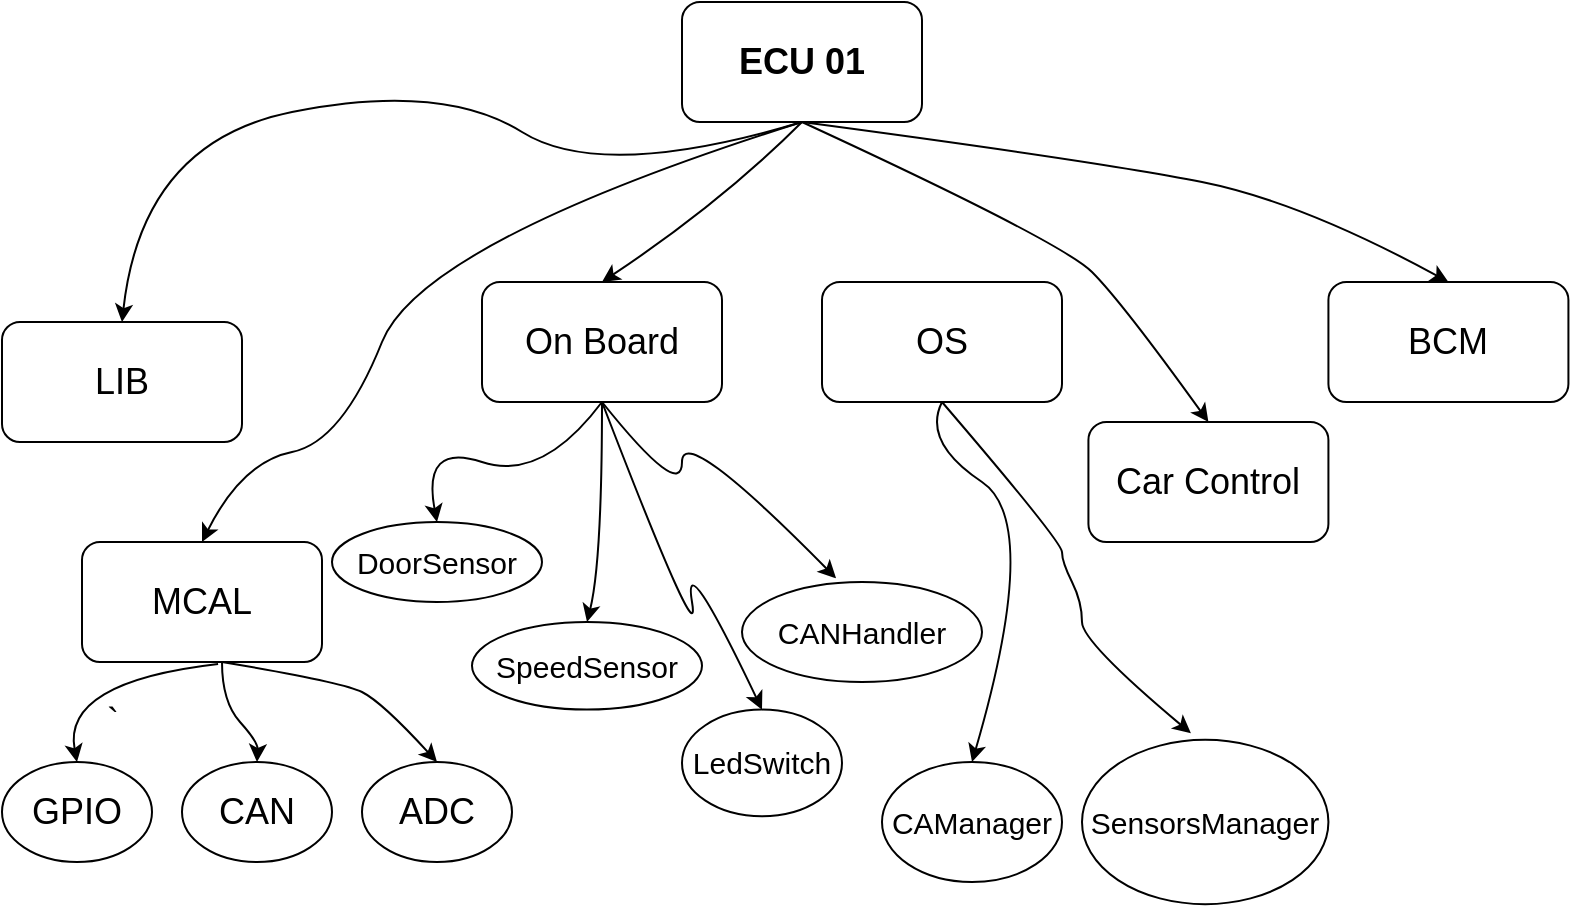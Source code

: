 <mxfile version="20.3.0" type="device"><diagram id="R2lEEEUBdFMjLlhIrx00" name="Page-1"><mxGraphModel dx="1085" dy="691" grid="1" gridSize="10" guides="1" tooltips="1" connect="1" arrows="1" fold="1" page="1" pageScale="1" pageWidth="850" pageHeight="1100" math="0" shadow="0" extFonts="Permanent Marker^https://fonts.googleapis.com/css?family=Permanent+Marker"><root><mxCell id="0"/><mxCell id="1" parent="0"/><mxCell id="W4HdOlTqtemHch9CYcoA-2" value="&lt;b&gt;&lt;font style=&quot;font-size: 18px;&quot;&gt;ECU 01&lt;/font&gt;&lt;/b&gt;" style="rounded=1;whiteSpace=wrap;html=1;" vertex="1" parent="1"><mxGeometry x="360" y="50" width="120" height="60" as="geometry"/></mxCell><mxCell id="W4HdOlTqtemHch9CYcoA-4" value="LIB" style="rounded=1;whiteSpace=wrap;html=1;fontSize=18;" vertex="1" parent="1"><mxGeometry x="20" y="210" width="120" height="60" as="geometry"/></mxCell><mxCell id="W4HdOlTqtemHch9CYcoA-6" value="MCAL" style="rounded=1;whiteSpace=wrap;html=1;fontSize=18;" vertex="1" parent="1"><mxGeometry x="60" y="320" width="120" height="60" as="geometry"/></mxCell><mxCell id="W4HdOlTqtemHch9CYcoA-7" value="On Board" style="rounded=1;whiteSpace=wrap;html=1;fontSize=18;" vertex="1" parent="1"><mxGeometry x="260" y="190" width="120" height="60" as="geometry"/></mxCell><mxCell id="W4HdOlTqtemHch9CYcoA-8" value="OS" style="rounded=1;whiteSpace=wrap;html=1;fontSize=18;" vertex="1" parent="1"><mxGeometry x="430" y="190" width="120" height="60" as="geometry"/></mxCell><mxCell id="W4HdOlTqtemHch9CYcoA-9" value="Car Control" style="rounded=1;whiteSpace=wrap;html=1;fontSize=18;" vertex="1" parent="1"><mxGeometry x="563.21" y="260" width="120" height="60" as="geometry"/></mxCell><mxCell id="W4HdOlTqtemHch9CYcoA-10" value="BCM" style="rounded=1;whiteSpace=wrap;html=1;fontSize=18;" vertex="1" parent="1"><mxGeometry x="683.21" y="190" width="120" height="60" as="geometry"/></mxCell><mxCell id="W4HdOlTqtemHch9CYcoA-11" value="" style="curved=1;endArrow=classic;html=1;rounded=0;fontSize=18;exitX=0.5;exitY=1;exitDx=0;exitDy=0;entryX=0.5;entryY=0;entryDx=0;entryDy=0;" edge="1" parent="1" source="W4HdOlTqtemHch9CYcoA-2" target="W4HdOlTqtemHch9CYcoA-4"><mxGeometry width="50" height="50" relative="1" as="geometry"><mxPoint x="400" y="310" as="sourcePoint"/><mxPoint x="80" y="170" as="targetPoint"/><Array as="points"><mxPoint x="320" y="140"/><mxPoint x="240" y="90"/><mxPoint x="90" y="120"/></Array></mxGeometry></mxCell><mxCell id="W4HdOlTqtemHch9CYcoA-12" value="GPIO" style="ellipse;whiteSpace=wrap;html=1;fontSize=18;" vertex="1" parent="1"><mxGeometry x="20" y="430" width="75" height="50" as="geometry"/></mxCell><mxCell id="W4HdOlTqtemHch9CYcoA-13" value="CAN" style="ellipse;whiteSpace=wrap;html=1;fontSize=18;" vertex="1" parent="1"><mxGeometry x="110" y="430" width="75" height="50" as="geometry"/></mxCell><mxCell id="W4HdOlTqtemHch9CYcoA-14" value="ADC" style="ellipse;whiteSpace=wrap;html=1;fontSize=18;" vertex="1" parent="1"><mxGeometry x="200" y="430" width="75" height="50" as="geometry"/></mxCell><mxCell id="W4HdOlTqtemHch9CYcoA-19" value="`" style="curved=1;endArrow=classic;html=1;rounded=0;fontSize=18;entryX=0.5;entryY=0;entryDx=0;entryDy=0;exitX=0.567;exitY=1.017;exitDx=0;exitDy=0;exitPerimeter=0;" edge="1" parent="1" source="W4HdOlTqtemHch9CYcoA-6" target="W4HdOlTqtemHch9CYcoA-12"><mxGeometry x="-0.061" y="23" width="50" height="50" relative="1" as="geometry"><mxPoint x="370" y="370" as="sourcePoint"/><mxPoint x="450" y="260" as="targetPoint"/><Array as="points"><mxPoint x="50" y="390"/></Array><mxPoint as="offset"/></mxGeometry></mxCell><mxCell id="W4HdOlTqtemHch9CYcoA-20" value="" style="curved=1;endArrow=classic;html=1;rounded=0;fontSize=18;entryX=0.5;entryY=0;entryDx=0;entryDy=0;" edge="1" parent="1" target="W4HdOlTqtemHch9CYcoA-13"><mxGeometry width="50" height="50" relative="1" as="geometry"><mxPoint x="130" y="380" as="sourcePoint"/><mxPoint x="260" y="260" as="targetPoint"/><Array as="points"><mxPoint x="130" y="400"/><mxPoint x="148" y="420"/></Array></mxGeometry></mxCell><mxCell id="W4HdOlTqtemHch9CYcoA-21" value="" style="curved=1;endArrow=classic;html=1;rounded=0;fontSize=18;entryX=0.5;entryY=0;entryDx=0;entryDy=0;" edge="1" parent="1" target="W4HdOlTqtemHch9CYcoA-14"><mxGeometry width="50" height="50" relative="1" as="geometry"><mxPoint x="130" y="380" as="sourcePoint"/><mxPoint x="260" y="260" as="targetPoint"/><Array as="points"><mxPoint x="190" y="390"/><mxPoint x="210" y="400"/></Array></mxGeometry></mxCell><mxCell id="W4HdOlTqtemHch9CYcoA-22" value="" style="curved=1;endArrow=classic;html=1;rounded=0;fontSize=18;entryX=0.5;entryY=0;entryDx=0;entryDy=0;exitX=0.5;exitY=1;exitDx=0;exitDy=0;" edge="1" parent="1" source="W4HdOlTqtemHch9CYcoA-2" target="W4HdOlTqtemHch9CYcoA-6"><mxGeometry width="50" height="50" relative="1" as="geometry"><mxPoint x="210" y="310" as="sourcePoint"/><mxPoint x="260" y="260" as="targetPoint"/><Array as="points"><mxPoint x="230" y="170"/><mxPoint x="190" y="270"/><mxPoint x="140" y="280"/></Array></mxGeometry></mxCell><mxCell id="W4HdOlTqtemHch9CYcoA-23" value="" style="curved=1;endArrow=classic;html=1;rounded=0;fontSize=18;entryX=0.5;entryY=0;entryDx=0;entryDy=0;exitX=0.5;exitY=1;exitDx=0;exitDy=0;" edge="1" parent="1" source="W4HdOlTqtemHch9CYcoA-2" target="W4HdOlTqtemHch9CYcoA-7"><mxGeometry width="50" height="50" relative="1" as="geometry"><mxPoint x="330" y="280" as="sourcePoint"/><mxPoint x="380" y="230" as="targetPoint"/><Array as="points"><mxPoint x="380" y="150"/></Array></mxGeometry></mxCell><mxCell id="W4HdOlTqtemHch9CYcoA-24" value="&lt;font style=&quot;font-size: 15px;&quot;&gt;DoorSensor&lt;/font&gt;" style="ellipse;whiteSpace=wrap;html=1;fontSize=18;" vertex="1" parent="1"><mxGeometry x="185" y="310" width="105" height="40" as="geometry"/></mxCell><mxCell id="W4HdOlTqtemHch9CYcoA-25" value="&lt;font style=&quot;font-size: 15px;&quot;&gt;SpeedSensor&lt;/font&gt;" style="ellipse;whiteSpace=wrap;html=1;fontSize=18;" vertex="1" parent="1"><mxGeometry x="255" y="360" width="115" height="43.81" as="geometry"/></mxCell><mxCell id="W4HdOlTqtemHch9CYcoA-27" value="&lt;font style=&quot;font-size: 15px;&quot;&gt;LedSwitch&lt;/font&gt;" style="ellipse;whiteSpace=wrap;html=1;fontSize=18;" vertex="1" parent="1"><mxGeometry x="360" y="403.81" width="80" height="53.33" as="geometry"/></mxCell><mxCell id="W4HdOlTqtemHch9CYcoA-29" value="&lt;font style=&quot;font-size: 15px;&quot;&gt;CANHandler&lt;/font&gt;" style="ellipse;whiteSpace=wrap;html=1;fontSize=18;" vertex="1" parent="1"><mxGeometry x="390" y="340" width="120" height="50" as="geometry"/></mxCell><mxCell id="W4HdOlTqtemHch9CYcoA-30" value="" style="curved=1;endArrow=classic;html=1;rounded=0;fontSize=15;exitX=0.5;exitY=1;exitDx=0;exitDy=0;entryX=0.5;entryY=0;entryDx=0;entryDy=0;" edge="1" parent="1" source="W4HdOlTqtemHch9CYcoA-7" target="W4HdOlTqtemHch9CYcoA-24"><mxGeometry width="50" height="50" relative="1" as="geometry"><mxPoint x="330" y="280" as="sourcePoint"/><mxPoint x="380" y="230" as="targetPoint"/><Array as="points"><mxPoint x="290" y="290"/><mxPoint x="230" y="270"/></Array></mxGeometry></mxCell><mxCell id="W4HdOlTqtemHch9CYcoA-33" value="" style="curved=1;endArrow=classic;html=1;rounded=0;fontSize=15;exitX=0.5;exitY=1;exitDx=0;exitDy=0;entryX=0.5;entryY=0;entryDx=0;entryDy=0;" edge="1" parent="1" source="W4HdOlTqtemHch9CYcoA-7" target="W4HdOlTqtemHch9CYcoA-25"><mxGeometry width="50" height="50" relative="1" as="geometry"><mxPoint x="330" y="280" as="sourcePoint"/><mxPoint x="460" y="260" as="targetPoint"/><Array as="points"><mxPoint x="320" y="330"/></Array></mxGeometry></mxCell><mxCell id="W4HdOlTqtemHch9CYcoA-34" value="" style="curved=1;endArrow=classic;html=1;rounded=0;fontSize=15;entryX=0.5;entryY=0;entryDx=0;entryDy=0;" edge="1" parent="1" target="W4HdOlTqtemHch9CYcoA-27"><mxGeometry width="50" height="50" relative="1" as="geometry"><mxPoint x="320" y="250" as="sourcePoint"/><mxPoint x="380" y="230" as="targetPoint"/><Array as="points"><mxPoint x="370" y="380"/><mxPoint x="360" y="320"/></Array></mxGeometry></mxCell><mxCell id="W4HdOlTqtemHch9CYcoA-35" value="" style="curved=1;endArrow=classic;html=1;rounded=0;fontSize=15;entryX=0.392;entryY=-0.037;entryDx=0;entryDy=0;entryPerimeter=0;exitX=0.5;exitY=1;exitDx=0;exitDy=0;" edge="1" parent="1" source="W4HdOlTqtemHch9CYcoA-7" target="W4HdOlTqtemHch9CYcoA-29"><mxGeometry width="50" height="50" relative="1" as="geometry"><mxPoint x="330" y="280" as="sourcePoint"/><mxPoint x="380" y="230" as="targetPoint"/><Array as="points"><mxPoint x="360" y="300"/><mxPoint x="360" y="260"/></Array></mxGeometry></mxCell><mxCell id="W4HdOlTqtemHch9CYcoA-36" value="CAManager" style="ellipse;whiteSpace=wrap;html=1;fontSize=15;" vertex="1" parent="1"><mxGeometry x="460" y="430" width="90" height="60" as="geometry"/></mxCell><mxCell id="W4HdOlTqtemHch9CYcoA-37" value="SensorsManager" style="ellipse;whiteSpace=wrap;html=1;fontSize=15;" vertex="1" parent="1"><mxGeometry x="560" y="418.93" width="123.21" height="82.14" as="geometry"/></mxCell><mxCell id="W4HdOlTqtemHch9CYcoA-38" value="" style="curved=1;endArrow=classic;html=1;rounded=0;fontSize=15;exitX=0.5;exitY=1;exitDx=0;exitDy=0;entryX=0.5;entryY=0;entryDx=0;entryDy=0;" edge="1" parent="1" source="W4HdOlTqtemHch9CYcoA-8" target="W4HdOlTqtemHch9CYcoA-36"><mxGeometry width="50" height="50" relative="1" as="geometry"><mxPoint x="330" y="360" as="sourcePoint"/><mxPoint x="500" y="420" as="targetPoint"/><Array as="points"><mxPoint x="480" y="270"/><mxPoint x="540" y="310"/></Array></mxGeometry></mxCell><mxCell id="W4HdOlTqtemHch9CYcoA-39" value="" style="curved=1;endArrow=classic;html=1;rounded=0;fontSize=15;entryX=0.442;entryY=-0.04;entryDx=0;entryDy=0;entryPerimeter=0;exitX=0.5;exitY=1;exitDx=0;exitDy=0;" edge="1" parent="1" source="W4HdOlTqtemHch9CYcoA-8" target="W4HdOlTqtemHch9CYcoA-37"><mxGeometry width="50" height="50" relative="1" as="geometry"><mxPoint x="330" y="360" as="sourcePoint"/><mxPoint x="380" y="310" as="targetPoint"/><Array as="points"><mxPoint x="550" y="320"/><mxPoint x="550" y="330"/><mxPoint x="560" y="350"/><mxPoint x="560" y="370"/></Array></mxGeometry></mxCell><mxCell id="W4HdOlTqtemHch9CYcoA-40" value="" style="curved=1;endArrow=classic;html=1;rounded=0;fontSize=15;entryX=0.5;entryY=0;entryDx=0;entryDy=0;" edge="1" parent="1" target="W4HdOlTqtemHch9CYcoA-9"><mxGeometry width="50" height="50" relative="1" as="geometry"><mxPoint x="420" y="110" as="sourcePoint"/><mxPoint x="550" y="230" as="targetPoint"/><Array as="points"><mxPoint x="550" y="170"/><mxPoint x="580" y="200"/></Array></mxGeometry></mxCell><mxCell id="W4HdOlTqtemHch9CYcoA-41" value="" style="curved=1;endArrow=classic;html=1;rounded=0;fontSize=15;entryX=0.5;entryY=0;entryDx=0;entryDy=0;" edge="1" parent="1" target="W4HdOlTqtemHch9CYcoA-10"><mxGeometry width="50" height="50" relative="1" as="geometry"><mxPoint x="420" y="110" as="sourcePoint"/><mxPoint x="550" y="230" as="targetPoint"/><Array as="points"><mxPoint x="570" y="130"/><mxPoint x="670" y="150"/></Array></mxGeometry></mxCell></root></mxGraphModel></diagram></mxfile>